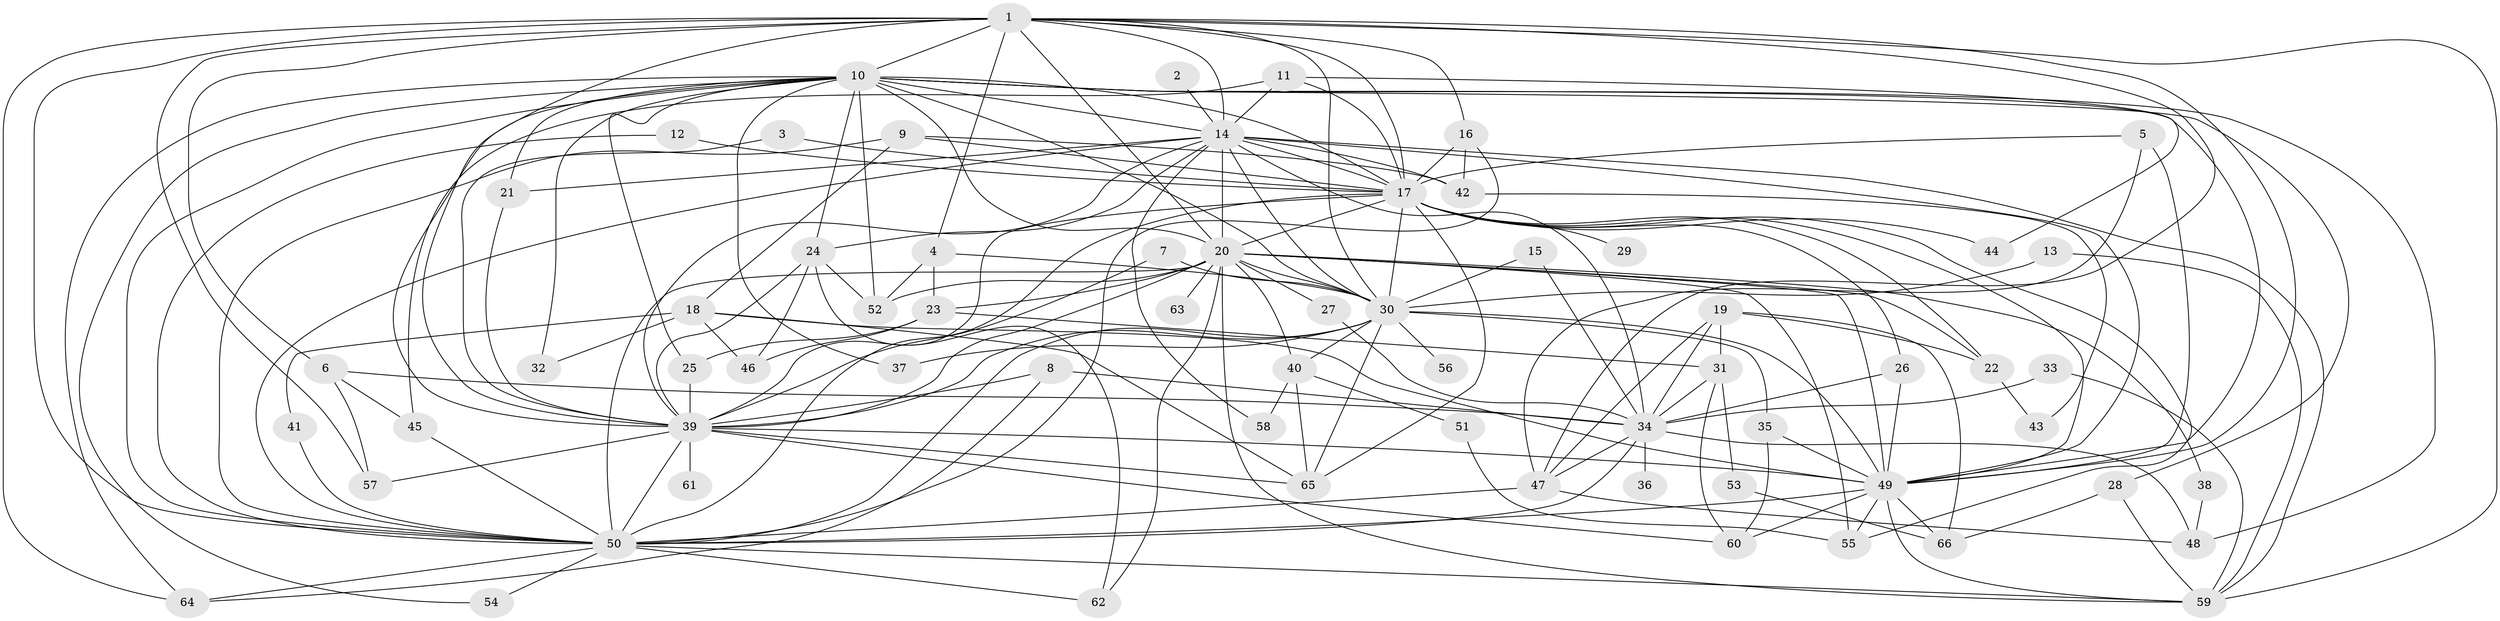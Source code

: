 // original degree distribution, {21: 0.027522935779816515, 14: 0.01834862385321101, 22: 0.01834862385321101, 24: 0.01834862385321101, 13: 0.009174311926605505, 19: 0.009174311926605505, 2: 0.5596330275229358, 4: 0.12844036697247707, 7: 0.01834862385321101, 5: 0.045871559633027525, 3: 0.12844036697247707, 6: 0.01834862385321101}
// Generated by graph-tools (version 1.1) at 2025/36/03/04/25 23:36:19]
// undirected, 66 vertices, 173 edges
graph export_dot {
  node [color=gray90,style=filled];
  1;
  2;
  3;
  4;
  5;
  6;
  7;
  8;
  9;
  10;
  11;
  12;
  13;
  14;
  15;
  16;
  17;
  18;
  19;
  20;
  21;
  22;
  23;
  24;
  25;
  26;
  27;
  28;
  29;
  30;
  31;
  32;
  33;
  34;
  35;
  36;
  37;
  38;
  39;
  40;
  41;
  42;
  43;
  44;
  45;
  46;
  47;
  48;
  49;
  50;
  51;
  52;
  53;
  54;
  55;
  56;
  57;
  58;
  59;
  60;
  61;
  62;
  63;
  64;
  65;
  66;
  1 -- 4 [weight=1.0];
  1 -- 6 [weight=1.0];
  1 -- 10 [weight=3.0];
  1 -- 14 [weight=2.0];
  1 -- 16 [weight=1.0];
  1 -- 17 [weight=2.0];
  1 -- 20 [weight=2.0];
  1 -- 30 [weight=3.0];
  1 -- 39 [weight=2.0];
  1 -- 47 [weight=1.0];
  1 -- 49 [weight=2.0];
  1 -- 50 [weight=2.0];
  1 -- 57 [weight=1.0];
  1 -- 59 [weight=1.0];
  1 -- 64 [weight=1.0];
  2 -- 14 [weight=1.0];
  3 -- 17 [weight=1.0];
  3 -- 39 [weight=1.0];
  4 -- 23 [weight=1.0];
  4 -- 30 [weight=1.0];
  4 -- 52 [weight=1.0];
  5 -- 17 [weight=1.0];
  5 -- 47 [weight=1.0];
  5 -- 49 [weight=1.0];
  6 -- 34 [weight=1.0];
  6 -- 45 [weight=1.0];
  6 -- 57 [weight=1.0];
  7 -- 30 [weight=1.0];
  7 -- 39 [weight=1.0];
  8 -- 34 [weight=1.0];
  8 -- 39 [weight=1.0];
  8 -- 64 [weight=1.0];
  9 -- 17 [weight=1.0];
  9 -- 18 [weight=1.0];
  9 -- 42 [weight=1.0];
  9 -- 50 [weight=2.0];
  10 -- 14 [weight=1.0];
  10 -- 17 [weight=1.0];
  10 -- 20 [weight=1.0];
  10 -- 21 [weight=1.0];
  10 -- 24 [weight=1.0];
  10 -- 25 [weight=1.0];
  10 -- 28 [weight=1.0];
  10 -- 30 [weight=1.0];
  10 -- 32 [weight=1.0];
  10 -- 37 [weight=2.0];
  10 -- 39 [weight=1.0];
  10 -- 48 [weight=1.0];
  10 -- 49 [weight=1.0];
  10 -- 50 [weight=1.0];
  10 -- 52 [weight=1.0];
  10 -- 54 [weight=1.0];
  10 -- 64 [weight=1.0];
  11 -- 14 [weight=1.0];
  11 -- 17 [weight=2.0];
  11 -- 44 [weight=1.0];
  11 -- 45 [weight=1.0];
  12 -- 17 [weight=1.0];
  12 -- 50 [weight=1.0];
  13 -- 30 [weight=1.0];
  13 -- 59 [weight=1.0];
  14 -- 17 [weight=1.0];
  14 -- 20 [weight=1.0];
  14 -- 21 [weight=1.0];
  14 -- 24 [weight=1.0];
  14 -- 30 [weight=2.0];
  14 -- 34 [weight=1.0];
  14 -- 39 [weight=1.0];
  14 -- 42 [weight=1.0];
  14 -- 49 [weight=1.0];
  14 -- 50 [weight=1.0];
  14 -- 58 [weight=1.0];
  14 -- 59 [weight=1.0];
  15 -- 30 [weight=1.0];
  15 -- 34 [weight=1.0];
  16 -- 17 [weight=1.0];
  16 -- 42 [weight=1.0];
  16 -- 50 [weight=1.0];
  17 -- 20 [weight=1.0];
  17 -- 22 [weight=1.0];
  17 -- 26 [weight=1.0];
  17 -- 29 [weight=1.0];
  17 -- 30 [weight=1.0];
  17 -- 39 [weight=1.0];
  17 -- 44 [weight=1.0];
  17 -- 49 [weight=2.0];
  17 -- 50 [weight=1.0];
  17 -- 55 [weight=1.0];
  17 -- 65 [weight=1.0];
  18 -- 32 [weight=1.0];
  18 -- 41 [weight=1.0];
  18 -- 46 [weight=1.0];
  18 -- 49 [weight=1.0];
  18 -- 65 [weight=1.0];
  19 -- 22 [weight=1.0];
  19 -- 31 [weight=1.0];
  19 -- 34 [weight=1.0];
  19 -- 47 [weight=1.0];
  19 -- 66 [weight=1.0];
  20 -- 22 [weight=1.0];
  20 -- 23 [weight=1.0];
  20 -- 27 [weight=1.0];
  20 -- 30 [weight=1.0];
  20 -- 38 [weight=1.0];
  20 -- 39 [weight=2.0];
  20 -- 40 [weight=1.0];
  20 -- 49 [weight=2.0];
  20 -- 50 [weight=1.0];
  20 -- 52 [weight=1.0];
  20 -- 55 [weight=1.0];
  20 -- 59 [weight=1.0];
  20 -- 62 [weight=1.0];
  20 -- 63 [weight=1.0];
  21 -- 39 [weight=1.0];
  22 -- 43 [weight=1.0];
  23 -- 25 [weight=1.0];
  23 -- 31 [weight=1.0];
  23 -- 46 [weight=1.0];
  24 -- 39 [weight=1.0];
  24 -- 46 [weight=1.0];
  24 -- 52 [weight=1.0];
  24 -- 62 [weight=1.0];
  25 -- 39 [weight=2.0];
  26 -- 34 [weight=1.0];
  26 -- 49 [weight=1.0];
  27 -- 34 [weight=1.0];
  28 -- 59 [weight=1.0];
  28 -- 66 [weight=1.0];
  30 -- 35 [weight=1.0];
  30 -- 37 [weight=1.0];
  30 -- 39 [weight=1.0];
  30 -- 40 [weight=1.0];
  30 -- 49 [weight=1.0];
  30 -- 50 [weight=1.0];
  30 -- 56 [weight=1.0];
  30 -- 65 [weight=1.0];
  31 -- 34 [weight=1.0];
  31 -- 53 [weight=1.0];
  31 -- 60 [weight=1.0];
  33 -- 34 [weight=1.0];
  33 -- 59 [weight=1.0];
  34 -- 36 [weight=1.0];
  34 -- 47 [weight=1.0];
  34 -- 48 [weight=1.0];
  34 -- 50 [weight=1.0];
  35 -- 49 [weight=1.0];
  35 -- 60 [weight=1.0];
  38 -- 48 [weight=1.0];
  39 -- 49 [weight=1.0];
  39 -- 50 [weight=1.0];
  39 -- 57 [weight=1.0];
  39 -- 60 [weight=1.0];
  39 -- 61 [weight=1.0];
  39 -- 65 [weight=1.0];
  40 -- 51 [weight=1.0];
  40 -- 58 [weight=1.0];
  40 -- 65 [weight=1.0];
  41 -- 50 [weight=1.0];
  42 -- 43 [weight=1.0];
  45 -- 50 [weight=1.0];
  47 -- 48 [weight=1.0];
  47 -- 50 [weight=2.0];
  49 -- 50 [weight=3.0];
  49 -- 55 [weight=1.0];
  49 -- 59 [weight=1.0];
  49 -- 60 [weight=1.0];
  49 -- 66 [weight=1.0];
  50 -- 54 [weight=1.0];
  50 -- 59 [weight=1.0];
  50 -- 62 [weight=1.0];
  50 -- 64 [weight=1.0];
  51 -- 55 [weight=1.0];
  53 -- 66 [weight=1.0];
}
